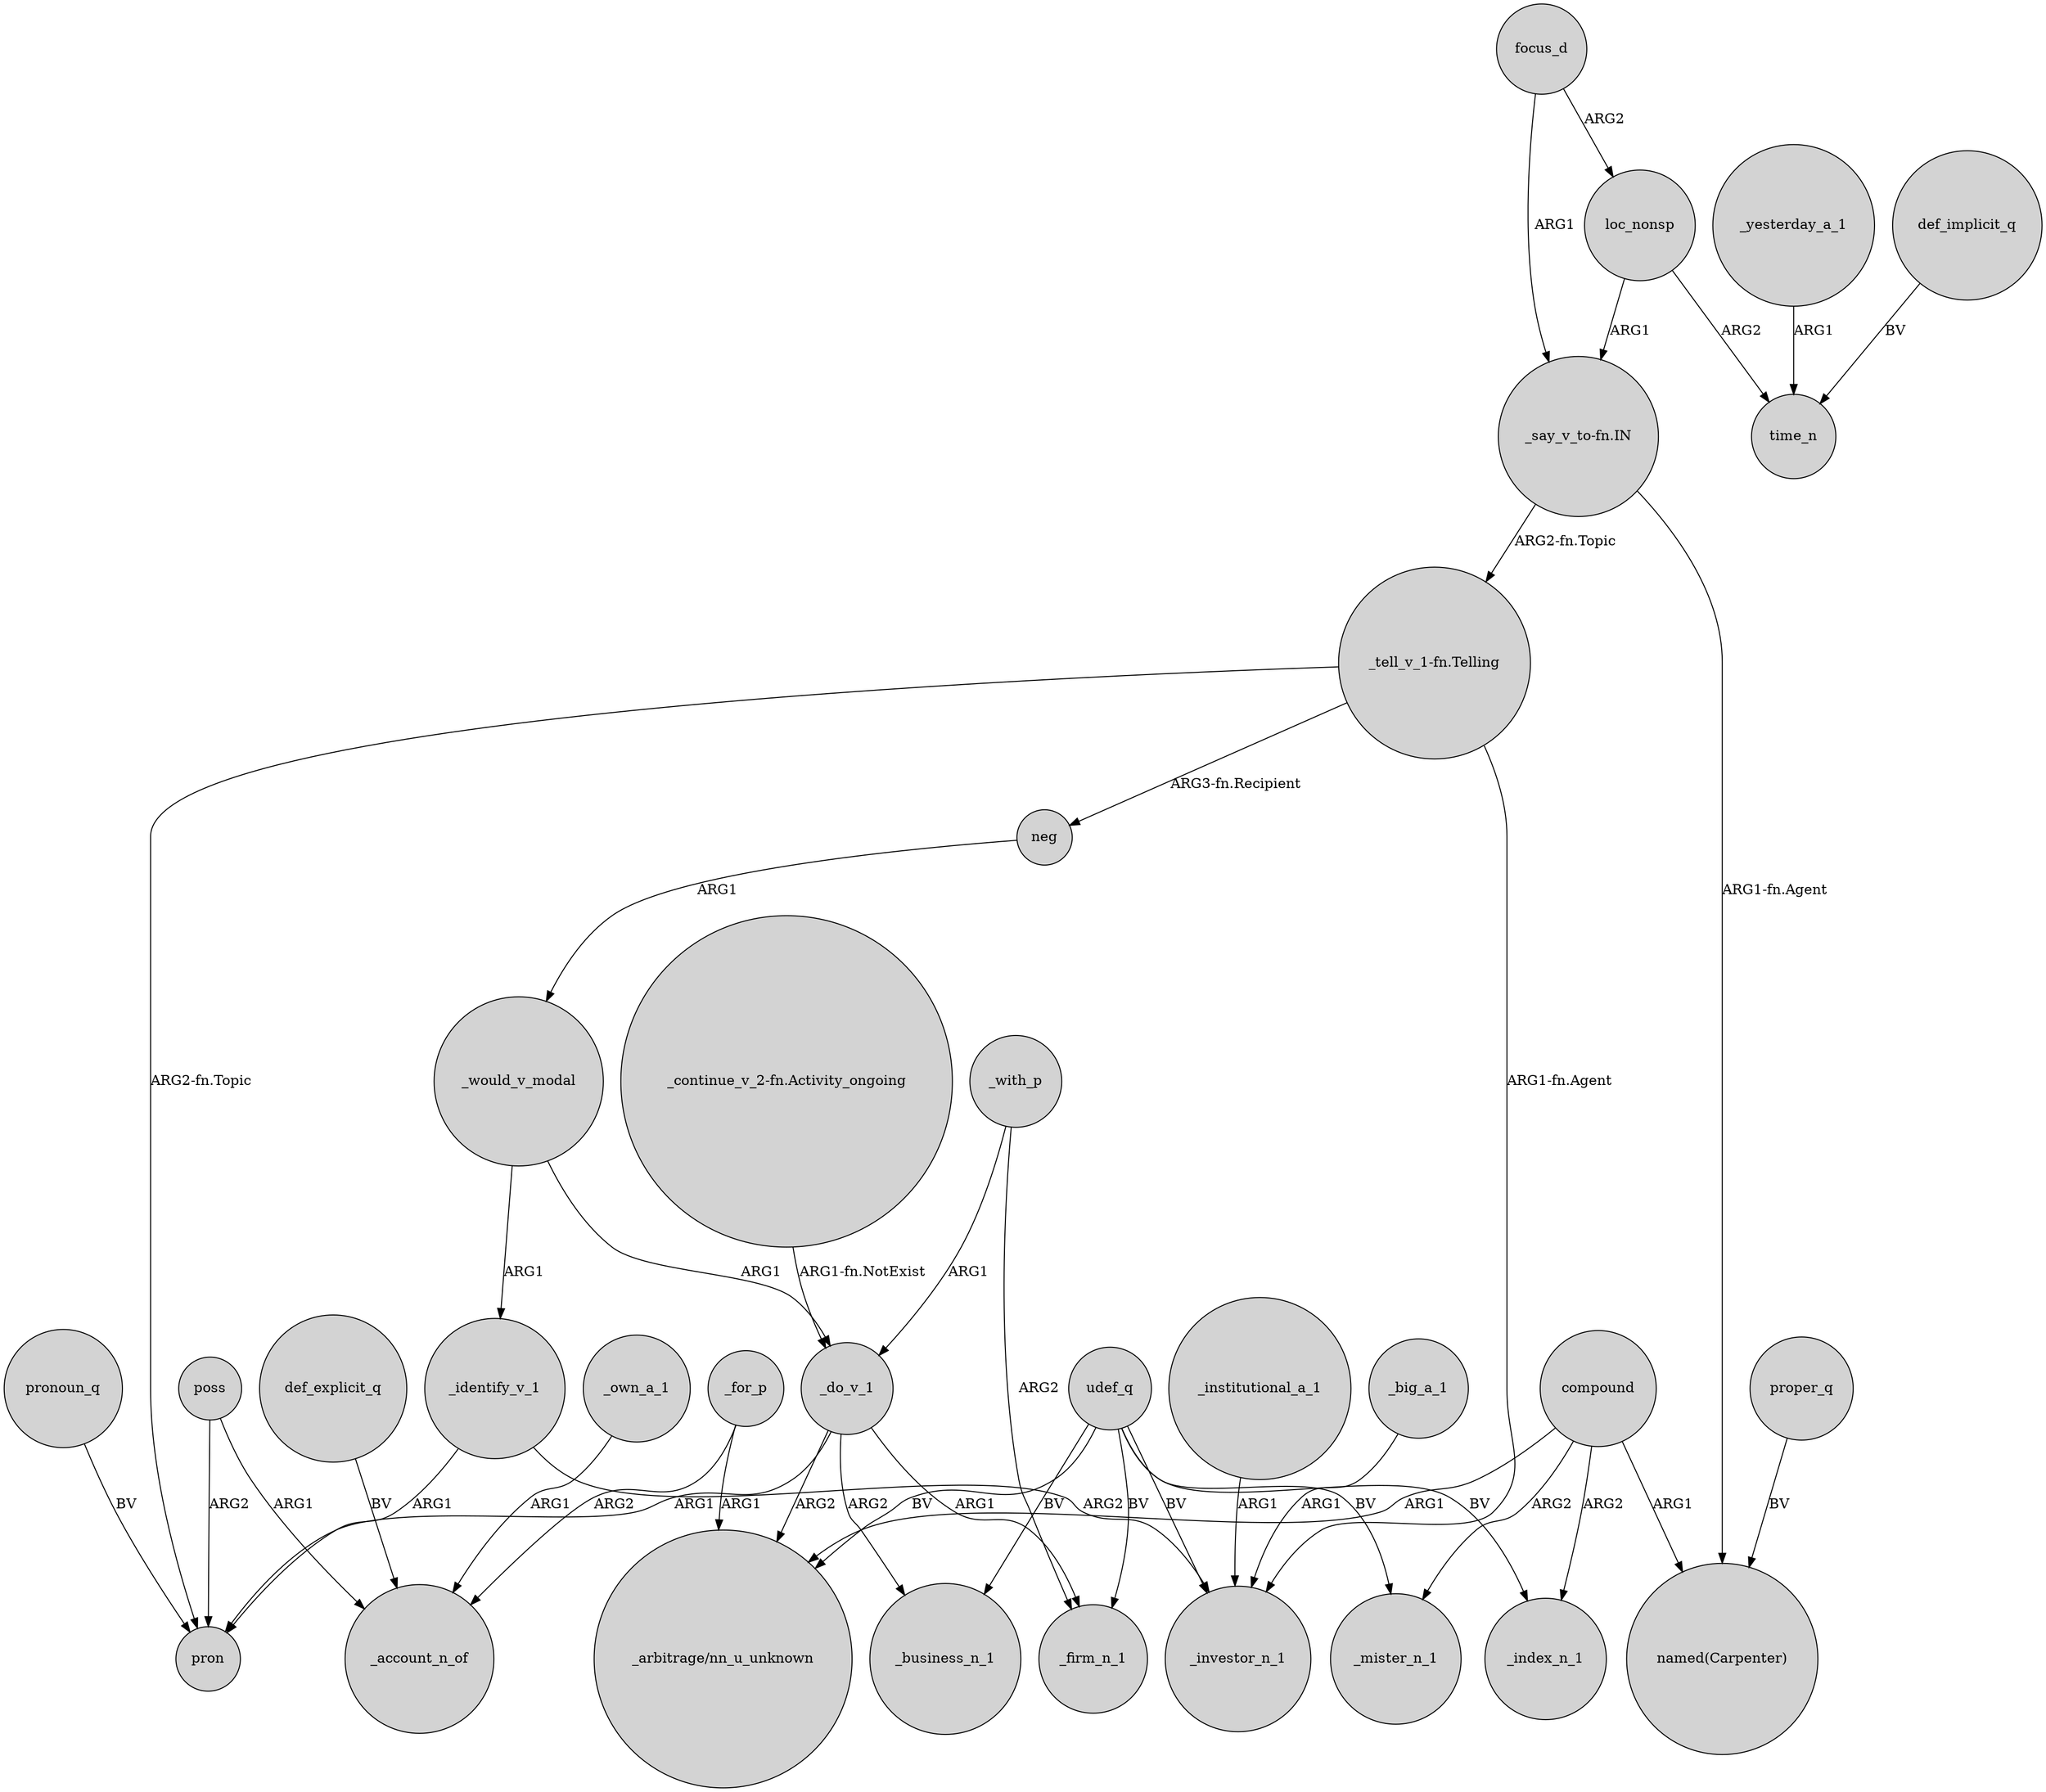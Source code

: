 digraph {
	node [shape=circle style=filled]
	"_tell_v_1-fn.Telling" -> pron [label="ARG2-fn.Topic"]
	focus_d -> loc_nonsp [label=ARG2]
	neg -> _would_v_modal [label=ARG1]
	_yesterday_a_1 -> time_n [label=ARG1]
	_own_a_1 -> _account_n_of [label=ARG1]
	compound -> _index_n_1 [label=ARG2]
	poss -> pron [label=ARG2]
	udef_q -> _investor_n_1 [label=BV]
	def_implicit_q -> time_n [label=BV]
	"_tell_v_1-fn.Telling" -> neg [label="ARG3-fn.Recipient"]
	compound -> _mister_n_1 [label=ARG2]
	_would_v_modal -> _do_v_1 [label=ARG1]
	"_say_v_to-fn.IN" -> "named(Carpenter)" [label="ARG1-fn.Agent"]
	udef_q -> _firm_n_1 [label=BV]
	_for_p -> _account_n_of [label=ARG2]
	udef_q -> _mister_n_1 [label=BV]
	_do_v_1 -> _firm_n_1 [label=ARG1]
	_do_v_1 -> "_arbitrage/nn_u_unknown" [label=ARG2]
	"_continue_v_2-fn.Activity_ongoing" -> _do_v_1 [label="ARG1-fn.NotExist"]
	_identify_v_1 -> pron [label=ARG1]
	udef_q -> _index_n_1 [label=BV]
	_big_a_1 -> _investor_n_1 [label=ARG1]
	loc_nonsp -> time_n [label=ARG2]
	_with_p -> _do_v_1 [label=ARG1]
	poss -> _account_n_of [label=ARG1]
	pronoun_q -> pron [label=BV]
	_with_p -> _firm_n_1 [label=ARG2]
	_do_v_1 -> pron [label=ARG1]
	compound -> "named(Carpenter)" [label=ARG1]
	_would_v_modal -> _identify_v_1 [label=ARG1]
	udef_q -> "_arbitrage/nn_u_unknown" [label=BV]
	def_explicit_q -> _account_n_of [label=BV]
	_institutional_a_1 -> _investor_n_1 [label=ARG1]
	compound -> "_arbitrage/nn_u_unknown" [label=ARG1]
	loc_nonsp -> "_say_v_to-fn.IN" [label=ARG1]
	_for_p -> "_arbitrage/nn_u_unknown" [label=ARG1]
	"_tell_v_1-fn.Telling" -> _investor_n_1 [label="ARG1-fn.Agent"]
	_do_v_1 -> _business_n_1 [label=ARG2]
	udef_q -> _business_n_1 [label=BV]
	_identify_v_1 -> _investor_n_1 [label=ARG2]
	proper_q -> "named(Carpenter)" [label=BV]
	"_say_v_to-fn.IN" -> "_tell_v_1-fn.Telling" [label="ARG2-fn.Topic"]
	focus_d -> "_say_v_to-fn.IN" [label=ARG1]
}
